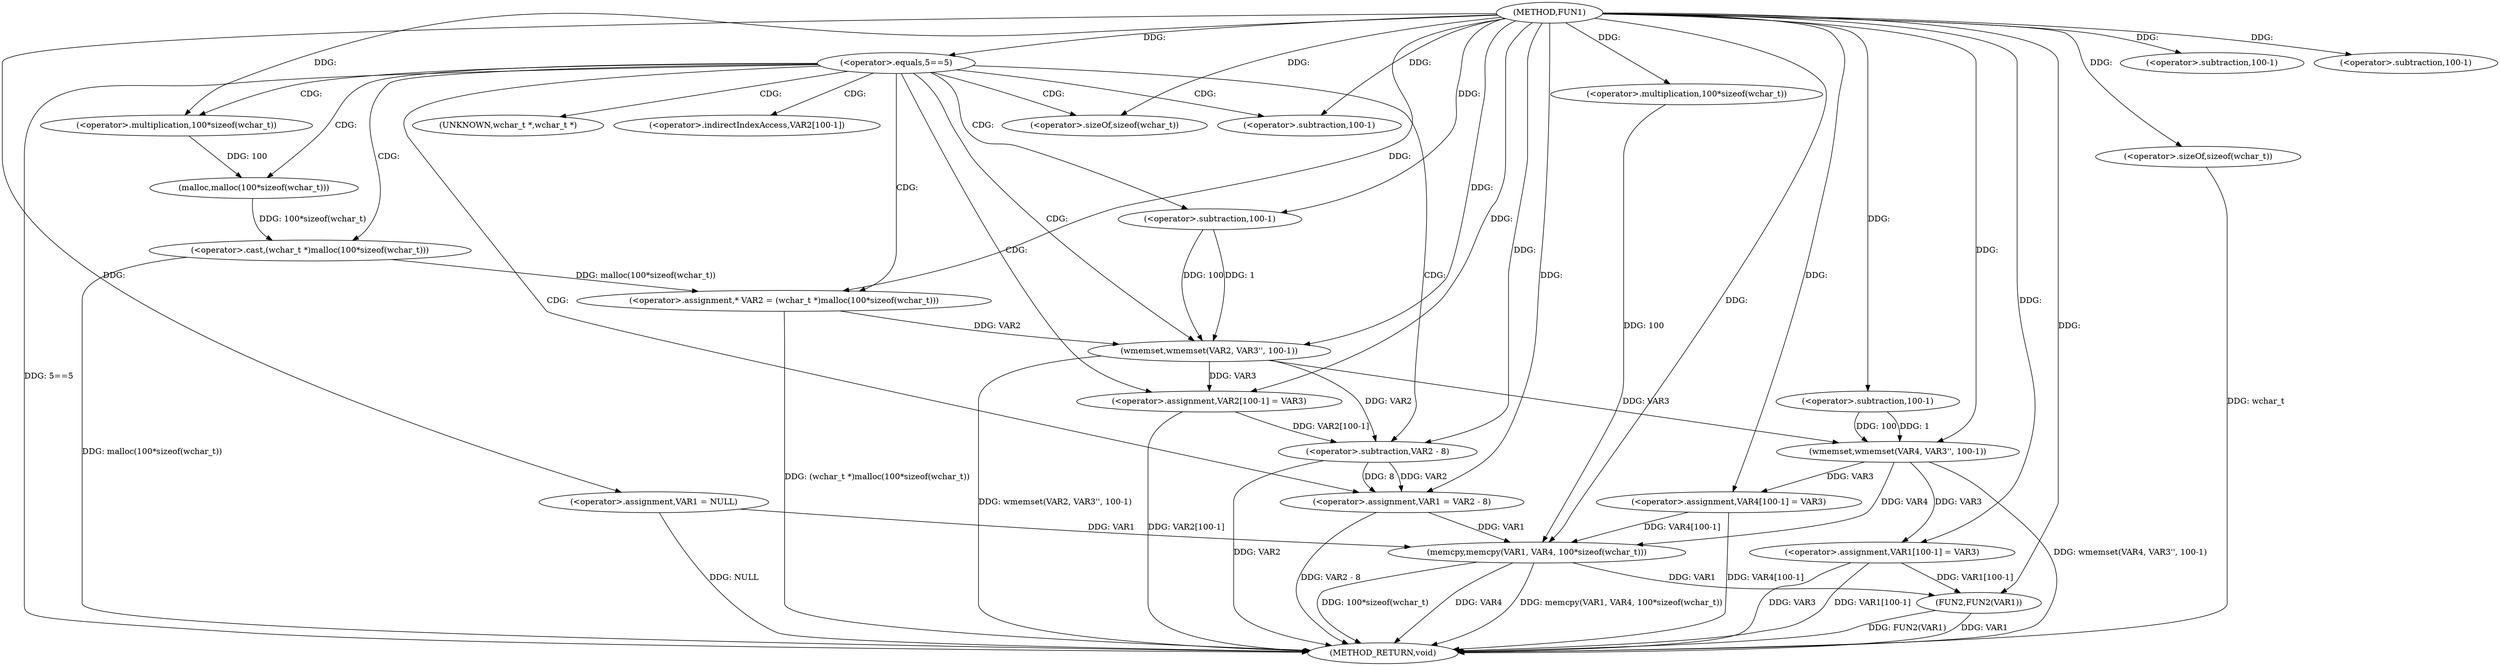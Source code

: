 digraph FUN1 {  
"1000100" [label = "(METHOD,FUN1)" ]
"1000171" [label = "(METHOD_RETURN,void)" ]
"1000103" [label = "(<operator>.assignment,VAR1 = NULL)" ]
"1000107" [label = "(<operator>.equals,5==5)" ]
"1000113" [label = "(<operator>.assignment,* VAR2 = (wchar_t *)malloc(100*sizeof(wchar_t)))" ]
"1000115" [label = "(<operator>.cast,(wchar_t *)malloc(100*sizeof(wchar_t)))" ]
"1000117" [label = "(malloc,malloc(100*sizeof(wchar_t)))" ]
"1000118" [label = "(<operator>.multiplication,100*sizeof(wchar_t))" ]
"1000120" [label = "(<operator>.sizeOf,sizeof(wchar_t))" ]
"1000122" [label = "(wmemset,wmemset(VAR2, VAR3'', 100-1))" ]
"1000125" [label = "(<operator>.subtraction,100-1)" ]
"1000128" [label = "(<operator>.assignment,VAR2[100-1] = VAR3)" ]
"1000131" [label = "(<operator>.subtraction,100-1)" ]
"1000135" [label = "(<operator>.assignment,VAR1 = VAR2 - 8)" ]
"1000137" [label = "(<operator>.subtraction,VAR2 - 8)" ]
"1000142" [label = "(wmemset,wmemset(VAR4, VAR3'', 100-1))" ]
"1000145" [label = "(<operator>.subtraction,100-1)" ]
"1000148" [label = "(<operator>.assignment,VAR4[100-1] = VAR3)" ]
"1000151" [label = "(<operator>.subtraction,100-1)" ]
"1000155" [label = "(memcpy,memcpy(VAR1, VAR4, 100*sizeof(wchar_t)))" ]
"1000158" [label = "(<operator>.multiplication,100*sizeof(wchar_t))" ]
"1000160" [label = "(<operator>.sizeOf,sizeof(wchar_t))" ]
"1000162" [label = "(<operator>.assignment,VAR1[100-1] = VAR3)" ]
"1000165" [label = "(<operator>.subtraction,100-1)" ]
"1000169" [label = "(FUN2,FUN2(VAR1))" ]
"1000116" [label = "(UNKNOWN,wchar_t *,wchar_t *)" ]
"1000129" [label = "(<operator>.indirectIndexAccess,VAR2[100-1])" ]
  "1000115" -> "1000171"  [ label = "DDG: malloc(100*sizeof(wchar_t))"] 
  "1000162" -> "1000171"  [ label = "DDG: VAR3"] 
  "1000142" -> "1000171"  [ label = "DDG: wmemset(VAR4, VAR3'', 100-1)"] 
  "1000107" -> "1000171"  [ label = "DDG: 5==5"] 
  "1000169" -> "1000171"  [ label = "DDG: FUN2(VAR1)"] 
  "1000155" -> "1000171"  [ label = "DDG: VAR4"] 
  "1000103" -> "1000171"  [ label = "DDG: NULL"] 
  "1000113" -> "1000171"  [ label = "DDG: (wchar_t *)malloc(100*sizeof(wchar_t))"] 
  "1000122" -> "1000171"  [ label = "DDG: wmemset(VAR2, VAR3'', 100-1)"] 
  "1000169" -> "1000171"  [ label = "DDG: VAR1"] 
  "1000160" -> "1000171"  [ label = "DDG: wchar_t"] 
  "1000135" -> "1000171"  [ label = "DDG: VAR2 - 8"] 
  "1000128" -> "1000171"  [ label = "DDG: VAR2[100-1]"] 
  "1000155" -> "1000171"  [ label = "DDG: memcpy(VAR1, VAR4, 100*sizeof(wchar_t))"] 
  "1000155" -> "1000171"  [ label = "DDG: 100*sizeof(wchar_t)"] 
  "1000148" -> "1000171"  [ label = "DDG: VAR4[100-1]"] 
  "1000137" -> "1000171"  [ label = "DDG: VAR2"] 
  "1000162" -> "1000171"  [ label = "DDG: VAR1[100-1]"] 
  "1000100" -> "1000103"  [ label = "DDG: "] 
  "1000100" -> "1000107"  [ label = "DDG: "] 
  "1000115" -> "1000113"  [ label = "DDG: malloc(100*sizeof(wchar_t))"] 
  "1000100" -> "1000113"  [ label = "DDG: "] 
  "1000117" -> "1000115"  [ label = "DDG: 100*sizeof(wchar_t)"] 
  "1000118" -> "1000117"  [ label = "DDG: 100"] 
  "1000100" -> "1000118"  [ label = "DDG: "] 
  "1000100" -> "1000120"  [ label = "DDG: "] 
  "1000113" -> "1000122"  [ label = "DDG: VAR2"] 
  "1000100" -> "1000122"  [ label = "DDG: "] 
  "1000125" -> "1000122"  [ label = "DDG: 100"] 
  "1000125" -> "1000122"  [ label = "DDG: 1"] 
  "1000100" -> "1000125"  [ label = "DDG: "] 
  "1000122" -> "1000128"  [ label = "DDG: VAR3"] 
  "1000100" -> "1000128"  [ label = "DDG: "] 
  "1000100" -> "1000131"  [ label = "DDG: "] 
  "1000137" -> "1000135"  [ label = "DDG: VAR2"] 
  "1000137" -> "1000135"  [ label = "DDG: 8"] 
  "1000100" -> "1000135"  [ label = "DDG: "] 
  "1000122" -> "1000137"  [ label = "DDG: VAR2"] 
  "1000128" -> "1000137"  [ label = "DDG: VAR2[100-1]"] 
  "1000100" -> "1000137"  [ label = "DDG: "] 
  "1000100" -> "1000142"  [ label = "DDG: "] 
  "1000122" -> "1000142"  [ label = "DDG: VAR3"] 
  "1000145" -> "1000142"  [ label = "DDG: 100"] 
  "1000145" -> "1000142"  [ label = "DDG: 1"] 
  "1000100" -> "1000145"  [ label = "DDG: "] 
  "1000142" -> "1000148"  [ label = "DDG: VAR3"] 
  "1000100" -> "1000148"  [ label = "DDG: "] 
  "1000100" -> "1000151"  [ label = "DDG: "] 
  "1000103" -> "1000155"  [ label = "DDG: VAR1"] 
  "1000135" -> "1000155"  [ label = "DDG: VAR1"] 
  "1000100" -> "1000155"  [ label = "DDG: "] 
  "1000148" -> "1000155"  [ label = "DDG: VAR4[100-1]"] 
  "1000142" -> "1000155"  [ label = "DDG: VAR4"] 
  "1000158" -> "1000155"  [ label = "DDG: 100"] 
  "1000100" -> "1000158"  [ label = "DDG: "] 
  "1000100" -> "1000160"  [ label = "DDG: "] 
  "1000100" -> "1000162"  [ label = "DDG: "] 
  "1000142" -> "1000162"  [ label = "DDG: VAR3"] 
  "1000100" -> "1000165"  [ label = "DDG: "] 
  "1000155" -> "1000169"  [ label = "DDG: VAR1"] 
  "1000162" -> "1000169"  [ label = "DDG: VAR1[100-1]"] 
  "1000100" -> "1000169"  [ label = "DDG: "] 
  "1000107" -> "1000125"  [ label = "CDG: "] 
  "1000107" -> "1000116"  [ label = "CDG: "] 
  "1000107" -> "1000131"  [ label = "CDG: "] 
  "1000107" -> "1000120"  [ label = "CDG: "] 
  "1000107" -> "1000117"  [ label = "CDG: "] 
  "1000107" -> "1000113"  [ label = "CDG: "] 
  "1000107" -> "1000128"  [ label = "CDG: "] 
  "1000107" -> "1000137"  [ label = "CDG: "] 
  "1000107" -> "1000129"  [ label = "CDG: "] 
  "1000107" -> "1000135"  [ label = "CDG: "] 
  "1000107" -> "1000115"  [ label = "CDG: "] 
  "1000107" -> "1000118"  [ label = "CDG: "] 
  "1000107" -> "1000122"  [ label = "CDG: "] 
}
